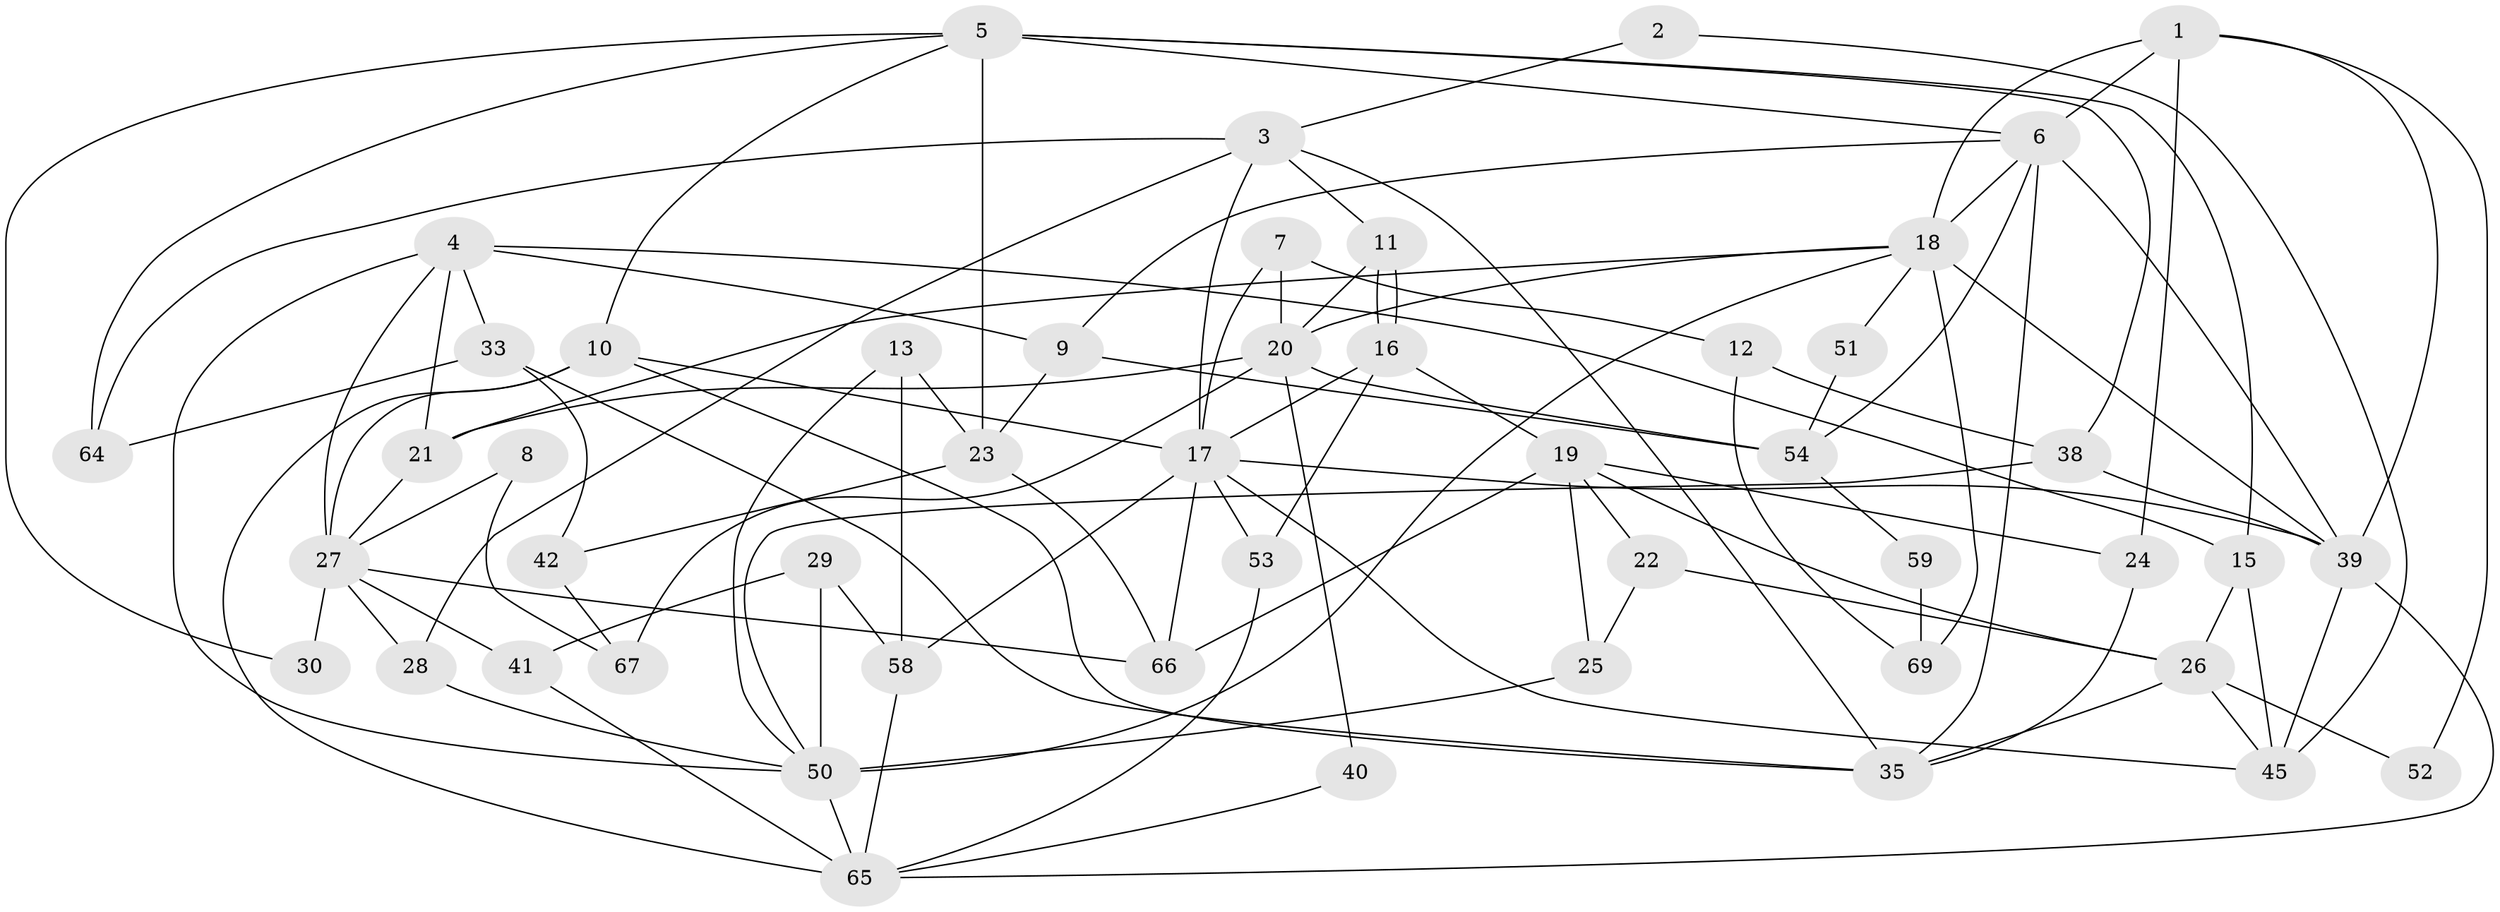 // Generated by graph-tools (version 1.1) at 2025/52/02/27/25 19:52:03]
// undirected, 49 vertices, 108 edges
graph export_dot {
graph [start="1"]
  node [color=gray90,style=filled];
  1 [super="+34"];
  2;
  3 [super="+43"];
  4;
  5 [super="+14"];
  6 [super="+32"];
  7;
  8;
  9 [super="+31"];
  10;
  11;
  12;
  13 [super="+63"];
  15;
  16 [super="+44"];
  17 [super="+61"];
  18 [super="+36"];
  19 [super="+57"];
  20 [super="+49"];
  21 [super="+56"];
  22;
  23 [super="+46"];
  24;
  25;
  26 [super="+47"];
  27 [super="+37"];
  28 [super="+70"];
  29;
  30;
  33;
  35 [super="+60"];
  38;
  39 [super="+48"];
  40;
  41;
  42 [super="+71"];
  45;
  50 [super="+62"];
  51;
  52;
  53;
  54 [super="+55"];
  58;
  59;
  64;
  65 [super="+68"];
  66;
  67;
  69;
  1 -- 18 [weight=2];
  1 -- 24;
  1 -- 52;
  1 -- 39;
  1 -- 6;
  2 -- 45;
  2 -- 3;
  3 -- 35;
  3 -- 11;
  3 -- 64;
  3 -- 17;
  3 -- 28;
  4 -- 33;
  4 -- 9;
  4 -- 15;
  4 -- 21;
  4 -- 27;
  4 -- 50;
  5 -- 6;
  5 -- 30;
  5 -- 38;
  5 -- 64;
  5 -- 10;
  5 -- 15;
  5 -- 23;
  6 -- 54;
  6 -- 35;
  6 -- 39;
  6 -- 9;
  6 -- 18;
  7 -- 20;
  7 -- 12;
  7 -- 17;
  8 -- 27;
  8 -- 67;
  9 -- 54 [weight=2];
  9 -- 23;
  10 -- 17;
  10 -- 65;
  10 -- 27;
  10 -- 35;
  11 -- 16;
  11 -- 16;
  11 -- 20;
  12 -- 38;
  12 -- 69;
  13 -- 50;
  13 -- 58;
  13 -- 23;
  15 -- 45;
  15 -- 26;
  16 -- 53 [weight=2];
  16 -- 17;
  16 -- 19;
  17 -- 39;
  17 -- 58;
  17 -- 66;
  17 -- 53;
  17 -- 45;
  18 -- 69;
  18 -- 39;
  18 -- 50;
  18 -- 21;
  18 -- 51;
  18 -- 20;
  19 -- 22;
  19 -- 25 [weight=2];
  19 -- 24;
  19 -- 26;
  19 -- 66;
  20 -- 40;
  20 -- 67;
  20 -- 21;
  20 -- 54;
  21 -- 27;
  22 -- 26;
  22 -- 25;
  23 -- 66;
  23 -- 42 [weight=2];
  24 -- 35;
  25 -- 50;
  26 -- 45;
  26 -- 35;
  26 -- 52;
  27 -- 30;
  27 -- 66;
  27 -- 41;
  27 -- 28;
  28 -- 50;
  29 -- 41;
  29 -- 50;
  29 -- 58;
  33 -- 64;
  33 -- 35;
  33 -- 42;
  38 -- 39;
  38 -- 50;
  39 -- 65;
  39 -- 45;
  40 -- 65;
  41 -- 65;
  42 -- 67;
  50 -- 65 [weight=2];
  51 -- 54;
  53 -- 65;
  54 -- 59;
  58 -- 65;
  59 -- 69;
}
